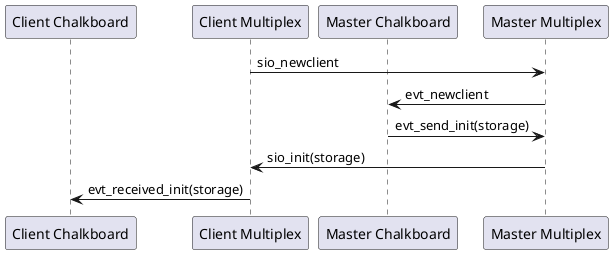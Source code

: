 @startuml
participant "Client Chalkboard" as CC
participant "Client Multiplex" as CM
participant "Master Chalkboard" as MC
participant "Master Multiplex" as MM

CM -> MM: sio_newclient
MM -> MC: evt_newclient
MC -> MM: evt_send_init(storage)
MM -> CM: sio_init(storage)
CM -> CC: evt_received_init(storage)
@enduml

